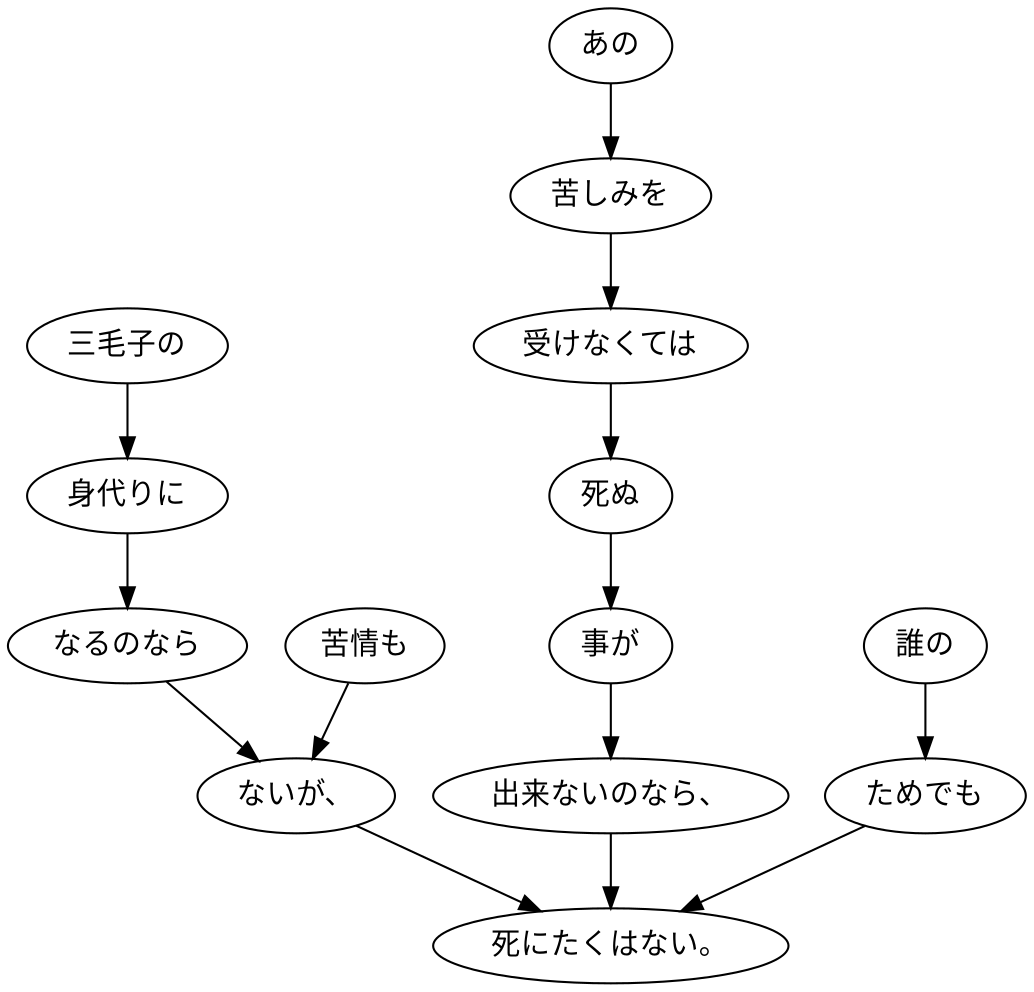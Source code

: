 digraph graph1296 {
	node0 [label="三毛子の"];
	node1 [label="身代りに"];
	node2 [label="なるのなら"];
	node3 [label="苦情も"];
	node4 [label="ないが、"];
	node5 [label="あの"];
	node6 [label="苦しみを"];
	node7 [label="受けなくては"];
	node8 [label="死ぬ"];
	node9 [label="事が"];
	node10 [label="出来ないのなら、"];
	node11 [label="誰の"];
	node12 [label="ためでも"];
	node13 [label="死にたくはない。"];
	node0 -> node1;
	node1 -> node2;
	node2 -> node4;
	node3 -> node4;
	node4 -> node13;
	node5 -> node6;
	node6 -> node7;
	node7 -> node8;
	node8 -> node9;
	node9 -> node10;
	node10 -> node13;
	node11 -> node12;
	node12 -> node13;
}
